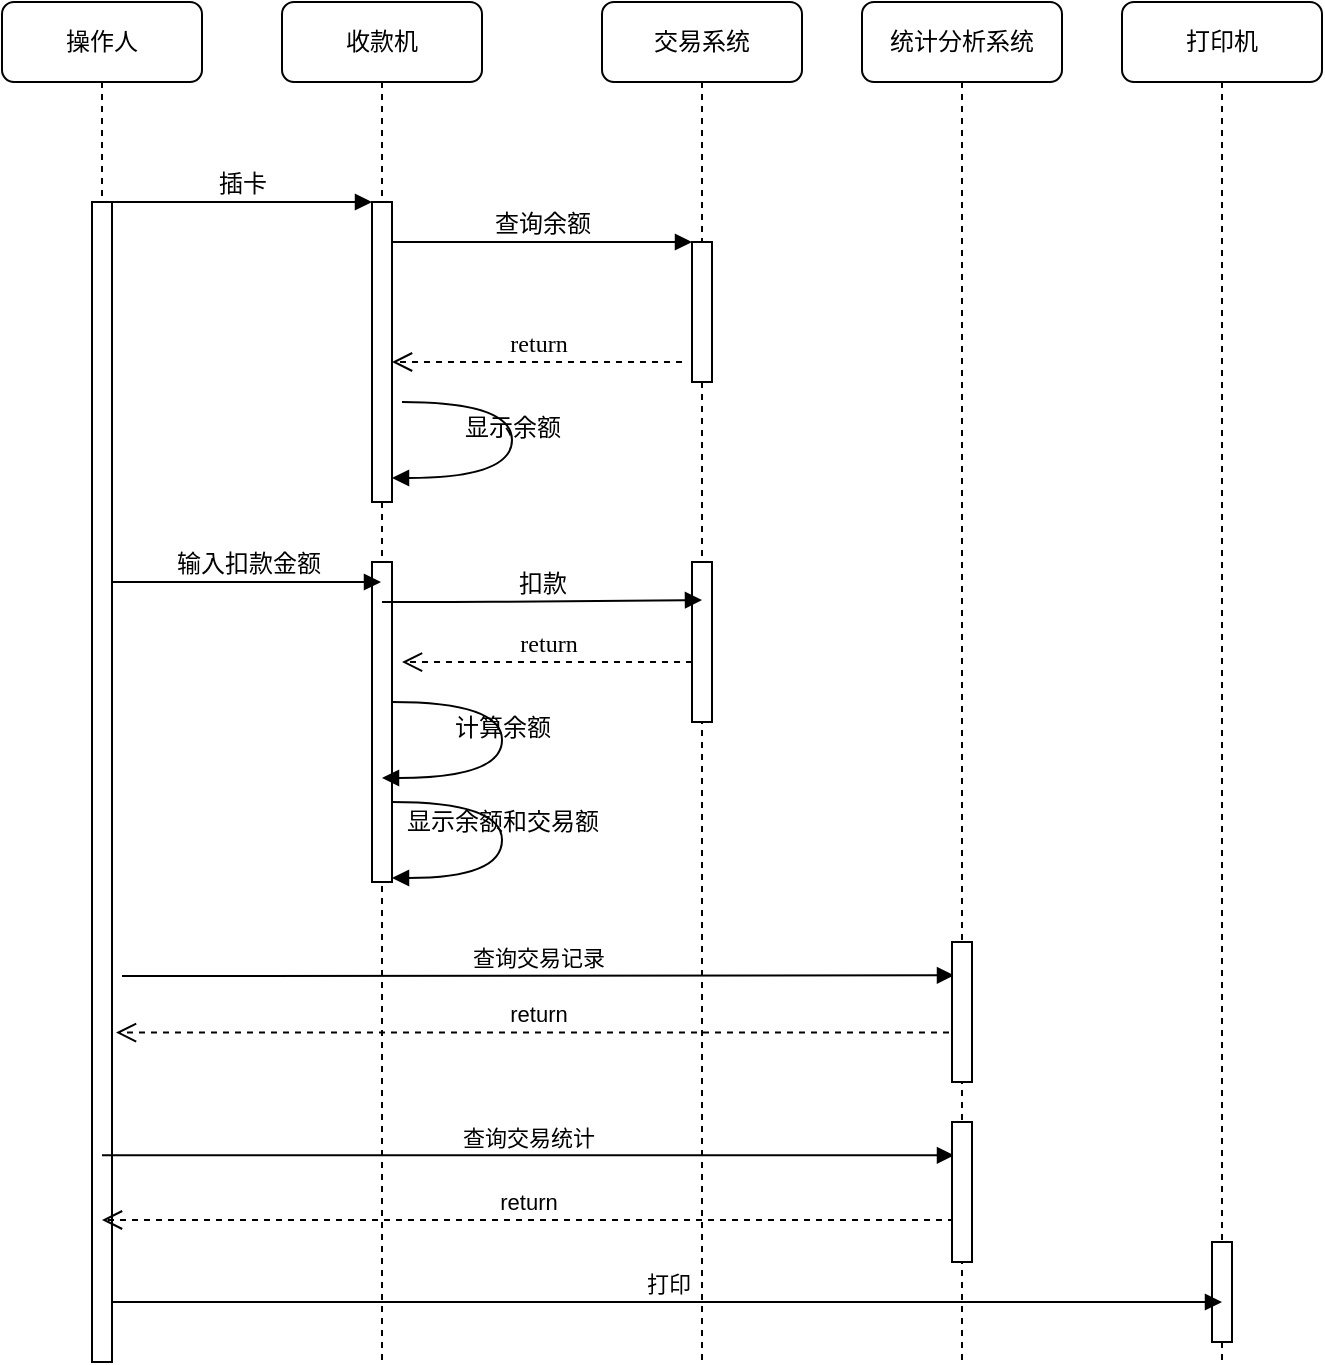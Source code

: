 <mxfile version="13.1.14" type="github">
  <diagram name="Page-1" id="13e1069c-82ec-6db2-03f1-153e76fe0fe0">
    <mxGraphModel dx="946" dy="591" grid="1" gridSize="10" guides="1" tooltips="1" connect="1" arrows="1" fold="1" page="1" pageScale="1" pageWidth="1100" pageHeight="850" background="#ffffff" math="0" shadow="0">
      <root>
        <mxCell id="0" />
        <mxCell id="1" parent="0" />
        <mxCell id="7baba1c4bc27f4b0-2" value="收款机" style="shape=umlLifeline;perimeter=lifelinePerimeter;whiteSpace=wrap;html=1;container=1;collapsible=0;recursiveResize=0;outlineConnect=0;rounded=1;shadow=0;comic=0;labelBackgroundColor=none;strokeWidth=1;fontFamily=Verdana;fontSize=12;align=center;" parent="1" vertex="1">
          <mxGeometry x="240" y="80" width="100" height="680" as="geometry" />
        </mxCell>
        <mxCell id="7baba1c4bc27f4b0-10" value="" style="html=1;points=[];perimeter=orthogonalPerimeter;rounded=0;shadow=0;comic=0;labelBackgroundColor=none;strokeWidth=1;fontFamily=Verdana;fontSize=12;align=center;" parent="7baba1c4bc27f4b0-2" vertex="1">
          <mxGeometry x="45" y="100" width="10" height="150" as="geometry" />
        </mxCell>
        <mxCell id="-WdYJ7NibBkJyXMjQVF8-6" value="" style="html=1;points=[];perimeter=orthogonalPerimeter;" vertex="1" parent="7baba1c4bc27f4b0-2">
          <mxGeometry x="45" y="280" width="10" height="160" as="geometry" />
        </mxCell>
        <mxCell id="7baba1c4bc27f4b0-3" value="交易系统" style="shape=umlLifeline;perimeter=lifelinePerimeter;whiteSpace=wrap;html=1;container=1;collapsible=0;recursiveResize=0;outlineConnect=0;rounded=1;shadow=0;comic=0;labelBackgroundColor=none;strokeWidth=1;fontFamily=Verdana;fontSize=12;align=center;" parent="1" vertex="1">
          <mxGeometry x="400" y="80" width="100" height="680" as="geometry" />
        </mxCell>
        <mxCell id="7baba1c4bc27f4b0-13" value="" style="html=1;points=[];perimeter=orthogonalPerimeter;rounded=0;shadow=0;comic=0;labelBackgroundColor=none;strokeWidth=1;fontFamily=Verdana;fontSize=12;align=center;" parent="7baba1c4bc27f4b0-3" vertex="1">
          <mxGeometry x="45" y="120" width="10" height="70" as="geometry" />
        </mxCell>
        <mxCell id="-WdYJ7NibBkJyXMjQVF8-7" value="" style="html=1;points=[];perimeter=orthogonalPerimeter;" vertex="1" parent="7baba1c4bc27f4b0-3">
          <mxGeometry x="45" y="280" width="10" height="80" as="geometry" />
        </mxCell>
        <mxCell id="7baba1c4bc27f4b0-4" value="打印机" style="shape=umlLifeline;perimeter=lifelinePerimeter;whiteSpace=wrap;html=1;container=1;collapsible=0;recursiveResize=0;outlineConnect=0;rounded=1;shadow=0;comic=0;labelBackgroundColor=none;strokeWidth=1;fontFamily=Verdana;fontSize=12;align=center;" parent="1" vertex="1">
          <mxGeometry x="660" y="80" width="100" height="680" as="geometry" />
        </mxCell>
        <mxCell id="-WdYJ7NibBkJyXMjQVF8-24" value="" style="html=1;points=[];perimeter=orthogonalPerimeter;" vertex="1" parent="7baba1c4bc27f4b0-4">
          <mxGeometry x="45" y="620" width="10" height="50" as="geometry" />
        </mxCell>
        <mxCell id="7baba1c4bc27f4b0-8" value="操作人" style="shape=umlLifeline;perimeter=lifelinePerimeter;whiteSpace=wrap;html=1;container=1;collapsible=0;recursiveResize=0;outlineConnect=0;rounded=1;shadow=0;comic=0;labelBackgroundColor=none;strokeWidth=1;fontFamily=Verdana;fontSize=12;align=center;" parent="1" vertex="1">
          <mxGeometry x="100" y="80" width="100" height="680" as="geometry" />
        </mxCell>
        <mxCell id="7baba1c4bc27f4b0-9" value="" style="html=1;points=[];perimeter=orthogonalPerimeter;rounded=0;shadow=0;comic=0;labelBackgroundColor=none;strokeWidth=1;fontFamily=Verdana;fontSize=12;align=center;" parent="7baba1c4bc27f4b0-8" vertex="1">
          <mxGeometry x="45" y="100" width="10" height="580" as="geometry" />
        </mxCell>
        <mxCell id="-WdYJ7NibBkJyXMjQVF8-27" value="打印" style="html=1;verticalAlign=bottom;endArrow=block;" edge="1" parent="7baba1c4bc27f4b0-8" source="7baba1c4bc27f4b0-9">
          <mxGeometry width="80" relative="1" as="geometry">
            <mxPoint x="60" y="650" as="sourcePoint" />
            <mxPoint x="610" y="650" as="targetPoint" />
          </mxGeometry>
        </mxCell>
        <mxCell id="7baba1c4bc27f4b0-23" value="输入扣款金额" style="html=1;verticalAlign=bottom;endArrow=block;labelBackgroundColor=none;fontFamily=Verdana;fontSize=12;" parent="1" source="7baba1c4bc27f4b0-9" target="7baba1c4bc27f4b0-2" edge="1">
          <mxGeometry relative="1" as="geometry">
            <mxPoint x="510" y="420" as="sourcePoint" />
            <mxPoint x="270" y="370" as="targetPoint" />
            <Array as="points">
              <mxPoint x="200" y="370" />
            </Array>
          </mxGeometry>
        </mxCell>
        <mxCell id="7baba1c4bc27f4b0-11" value="插卡" style="html=1;verticalAlign=bottom;endArrow=block;entryX=0;entryY=0;labelBackgroundColor=none;fontFamily=Verdana;fontSize=12;edgeStyle=elbowEdgeStyle;elbow=vertical;" parent="1" source="7baba1c4bc27f4b0-9" target="7baba1c4bc27f4b0-10" edge="1">
          <mxGeometry relative="1" as="geometry">
            <mxPoint x="220" y="190" as="sourcePoint" />
          </mxGeometry>
        </mxCell>
        <mxCell id="7baba1c4bc27f4b0-14" value="查询余额" style="html=1;verticalAlign=bottom;endArrow=block;entryX=0;entryY=0;labelBackgroundColor=none;fontFamily=Verdana;fontSize=12;edgeStyle=elbowEdgeStyle;elbow=vertical;" parent="1" source="7baba1c4bc27f4b0-10" target="7baba1c4bc27f4b0-13" edge="1">
          <mxGeometry relative="1" as="geometry">
            <mxPoint x="370" y="200" as="sourcePoint" />
          </mxGeometry>
        </mxCell>
        <mxCell id="-WdYJ7NibBkJyXMjQVF8-4" value="return" style="html=1;verticalAlign=bottom;endArrow=open;dashed=1;endSize=8;labelBackgroundColor=none;fontFamily=Verdana;fontSize=12;edgeStyle=elbowEdgeStyle;elbow=vertical;entryX=1;entryY=0.533;entryDx=0;entryDy=0;entryPerimeter=0;" edge="1" parent="1" target="7baba1c4bc27f4b0-10">
          <mxGeometry relative="1" as="geometry">
            <mxPoint x="300" y="260" as="targetPoint" />
            <Array as="points">
              <mxPoint x="385" y="260" />
              <mxPoint x="415" y="260" />
            </Array>
            <mxPoint x="440" y="260" as="sourcePoint" />
          </mxGeometry>
        </mxCell>
        <mxCell id="-WdYJ7NibBkJyXMjQVF8-5" value="显示余额" style="html=1;verticalAlign=bottom;endArrow=block;labelBackgroundColor=none;fontFamily=Verdana;fontSize=12;elbow=vertical;edgeStyle=orthogonalEdgeStyle;curved=1;exitX=1.038;exitY=0.345;exitPerimeter=0;" edge="1" parent="1" target="7baba1c4bc27f4b0-10">
          <mxGeometry relative="1" as="geometry">
            <mxPoint x="300.0" y="280" as="sourcePoint" />
            <mxPoint x="304.62" y="317.92" as="targetPoint" />
            <Array as="points">
              <mxPoint x="355" y="280" />
              <mxPoint x="355" y="318" />
            </Array>
          </mxGeometry>
        </mxCell>
        <mxCell id="-WdYJ7NibBkJyXMjQVF8-8" value="扣款" style="html=1;verticalAlign=bottom;endArrow=block;labelBackgroundColor=none;fontFamily=Verdana;fontSize=12;entryX=0.5;entryY=0.238;entryDx=0;entryDy=0;entryPerimeter=0;" edge="1" parent="1" source="7baba1c4bc27f4b0-2" target="-WdYJ7NibBkJyXMjQVF8-7">
          <mxGeometry relative="1" as="geometry">
            <mxPoint x="310" y="379" as="sourcePoint" />
            <mxPoint x="424.5" y="380" as="targetPoint" />
            <Array as="points">
              <mxPoint x="335" y="380" />
            </Array>
          </mxGeometry>
        </mxCell>
        <mxCell id="-WdYJ7NibBkJyXMjQVF8-9" value="return" style="html=1;verticalAlign=bottom;endArrow=open;dashed=1;endSize=8;labelBackgroundColor=none;fontFamily=Verdana;fontSize=12;edgeStyle=elbowEdgeStyle;elbow=vertical;entryX=1;entryY=0.533;entryDx=0;entryDy=0;entryPerimeter=0;" edge="1" parent="1">
          <mxGeometry relative="1" as="geometry">
            <mxPoint x="300" y="410.0" as="targetPoint" />
            <Array as="points">
              <mxPoint x="390" y="410.05" />
              <mxPoint x="420" y="410.05" />
            </Array>
            <mxPoint x="445" y="410.05" as="sourcePoint" />
          </mxGeometry>
        </mxCell>
        <mxCell id="-WdYJ7NibBkJyXMjQVF8-11" value="计算余额" style="html=1;verticalAlign=bottom;endArrow=block;labelBackgroundColor=none;fontFamily=Verdana;fontSize=12;elbow=vertical;edgeStyle=orthogonalEdgeStyle;curved=1;exitX=1.038;exitY=0.345;exitPerimeter=0;" edge="1" parent="1">
          <mxGeometry relative="1" as="geometry">
            <mxPoint x="295" y="430" as="sourcePoint" />
            <mxPoint x="290" y="468" as="targetPoint" />
            <Array as="points">
              <mxPoint x="350" y="430" />
              <mxPoint x="350" y="468" />
            </Array>
          </mxGeometry>
        </mxCell>
        <mxCell id="-WdYJ7NibBkJyXMjQVF8-12" value="显示余额和交易额" style="html=1;verticalAlign=bottom;endArrow=block;labelBackgroundColor=none;fontFamily=Verdana;fontSize=12;elbow=vertical;edgeStyle=orthogonalEdgeStyle;curved=1;exitX=1.038;exitY=0.345;exitPerimeter=0;" edge="1" parent="1">
          <mxGeometry relative="1" as="geometry">
            <mxPoint x="295" y="480" as="sourcePoint" />
            <mxPoint x="295" y="518" as="targetPoint" />
            <Array as="points">
              <mxPoint x="350" y="480" />
              <mxPoint x="350" y="518" />
            </Array>
          </mxGeometry>
        </mxCell>
        <mxCell id="-WdYJ7NibBkJyXMjQVF8-18" value="return" style="html=1;verticalAlign=bottom;endArrow=open;dashed=1;endSize=8;entryX=1.2;entryY=0.716;entryDx=0;entryDy=0;entryPerimeter=0;" edge="1" parent="1" source="-WdYJ7NibBkJyXMjQVF8-28" target="7baba1c4bc27f4b0-9">
          <mxGeometry relative="1" as="geometry">
            <mxPoint x="446" y="595" as="sourcePoint" />
            <mxPoint x="155" y="600" as="targetPoint" />
          </mxGeometry>
        </mxCell>
        <mxCell id="-WdYJ7NibBkJyXMjQVF8-20" value="查询交易统计" style="html=1;verticalAlign=bottom;endArrow=block;entryX=0.1;entryY=0.238;entryDx=0;entryDy=0;entryPerimeter=0;" edge="1" parent="1" target="-WdYJ7NibBkJyXMjQVF8-21" source="7baba1c4bc27f4b0-8">
          <mxGeometry width="80" relative="1" as="geometry">
            <mxPoint x="290" y="667" as="sourcePoint" />
            <mxPoint x="130" y="590" as="targetPoint" />
          </mxGeometry>
        </mxCell>
        <mxCell id="-WdYJ7NibBkJyXMjQVF8-23" value="return" style="html=1;verticalAlign=bottom;endArrow=open;dashed=1;endSize=8;exitX=0.1;exitY=0.7;exitDx=0;exitDy=0;exitPerimeter=0;" edge="1" parent="1" source="-WdYJ7NibBkJyXMjQVF8-21">
          <mxGeometry relative="1" as="geometry">
            <mxPoint x="440" y="700" as="sourcePoint" />
            <mxPoint x="150" y="689" as="targetPoint" />
          </mxGeometry>
        </mxCell>
        <mxCell id="-WdYJ7NibBkJyXMjQVF8-17" value="查询交易记录" style="html=1;verticalAlign=bottom;endArrow=block;entryX=0.1;entryY=0.238;entryDx=0;entryDy=0;entryPerimeter=0;" edge="1" parent="1" target="-WdYJ7NibBkJyXMjQVF8-16">
          <mxGeometry width="80" relative="1" as="geometry">
            <mxPoint x="160" y="567" as="sourcePoint" />
            <mxPoint x="370" y="570" as="targetPoint" />
            <Array as="points" />
          </mxGeometry>
        </mxCell>
        <mxCell id="-WdYJ7NibBkJyXMjQVF8-28" value="统计分析系统" style="shape=umlLifeline;perimeter=lifelinePerimeter;whiteSpace=wrap;html=1;container=1;collapsible=0;recursiveResize=0;outlineConnect=0;rounded=1;shadow=0;comic=0;labelBackgroundColor=none;strokeWidth=1;fontFamily=Verdana;fontSize=12;align=center;" vertex="1" parent="1">
          <mxGeometry x="530" y="80" width="100" height="680" as="geometry" />
        </mxCell>
        <mxCell id="-WdYJ7NibBkJyXMjQVF8-16" value="" style="html=1;points=[];perimeter=orthogonalPerimeter;" vertex="1" parent="-WdYJ7NibBkJyXMjQVF8-28">
          <mxGeometry x="45" y="470" width="10" height="70" as="geometry" />
        </mxCell>
        <mxCell id="-WdYJ7NibBkJyXMjQVF8-21" value="" style="html=1;points=[];perimeter=orthogonalPerimeter;" vertex="1" parent="-WdYJ7NibBkJyXMjQVF8-28">
          <mxGeometry x="45" y="560" width="10" height="70" as="geometry" />
        </mxCell>
      </root>
    </mxGraphModel>
  </diagram>
</mxfile>
